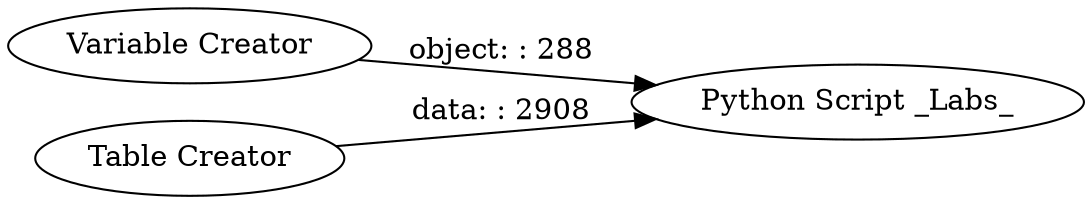 digraph {
	"-8354811318644230862_7" [label="Python Script _Labs_"]
	"-8354811318644230862_5" [label="Variable Creator"]
	"-8354811318644230862_6" [label="Table Creator"]
	"-8354811318644230862_5" -> "-8354811318644230862_7" [label="object: : 288"]
	"-8354811318644230862_6" -> "-8354811318644230862_7" [label="data: : 2908"]
	rankdir=LR
}
